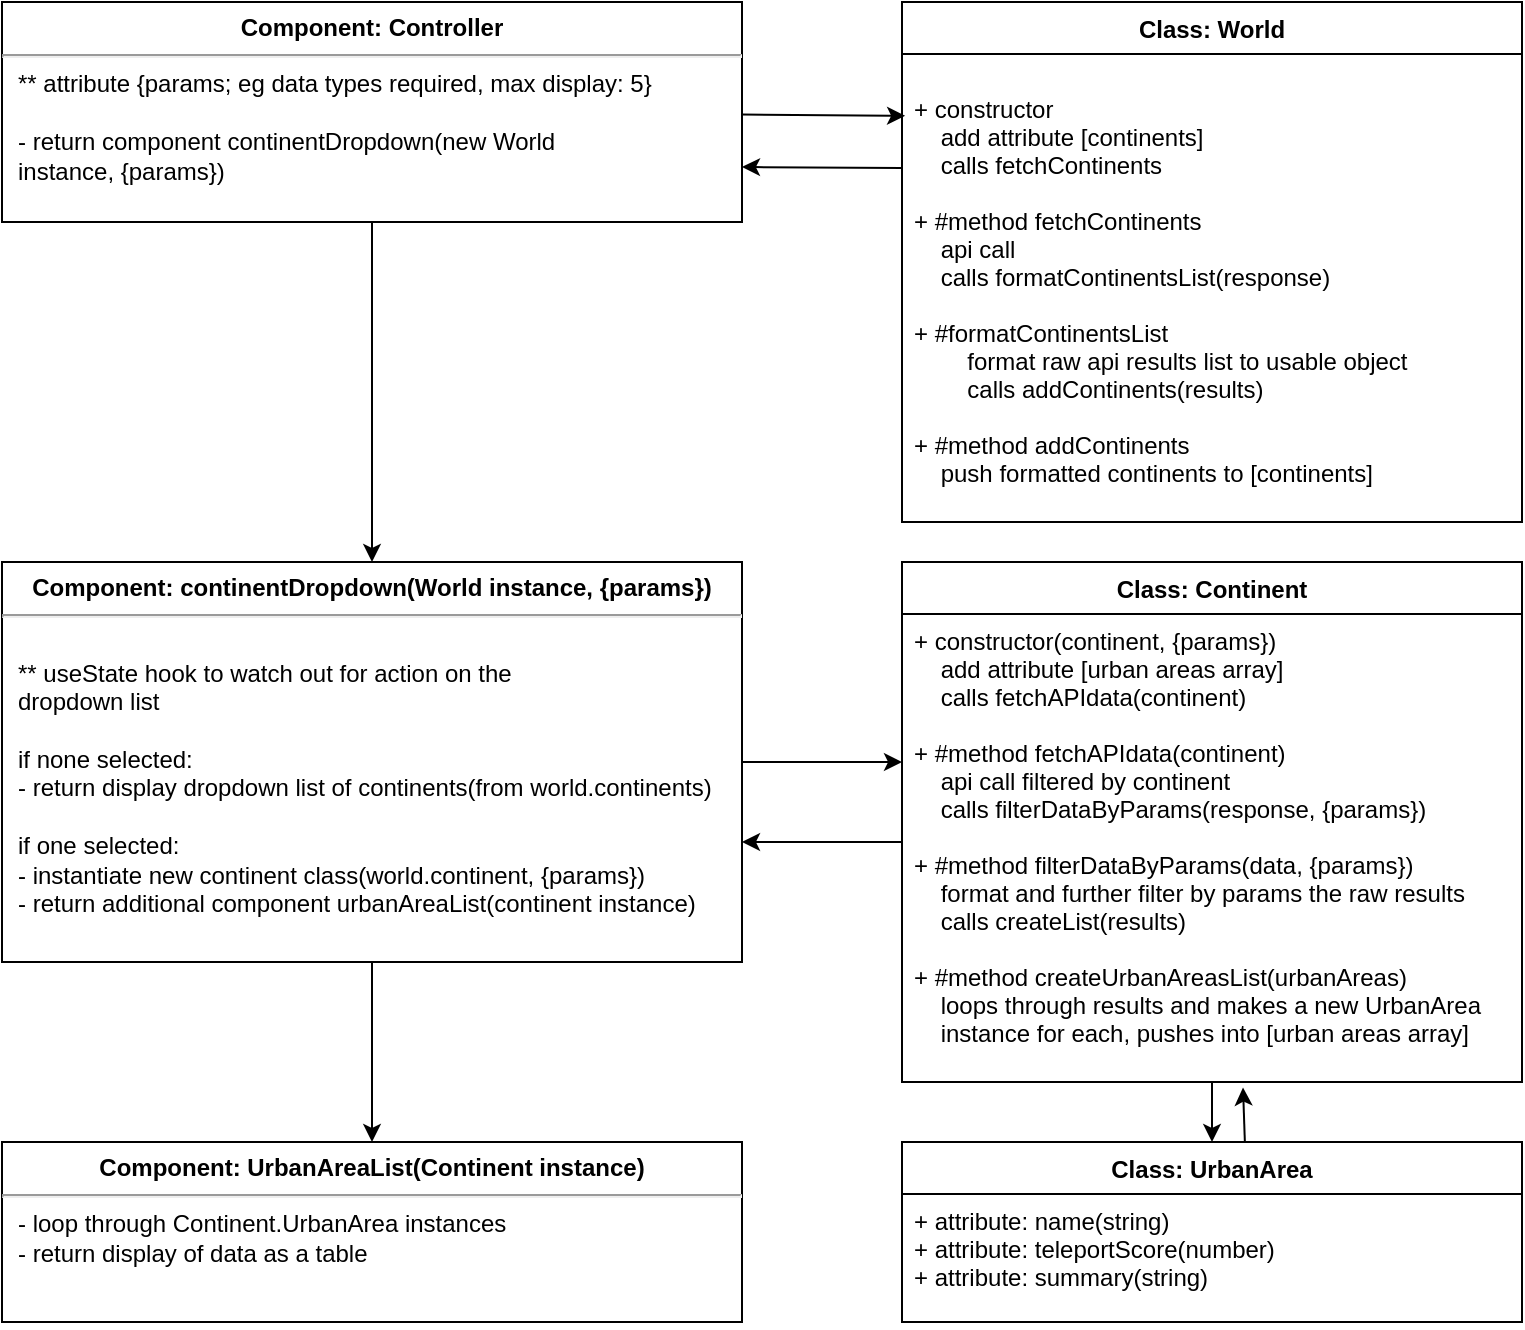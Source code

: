 <mxfile>
    <diagram id="ctwe0VVcjLdyP20-TScp" name="Page-1">
        <mxGraphModel dx="1125" dy="362" grid="1" gridSize="10" guides="1" tooltips="1" connect="1" arrows="1" fold="1" page="1" pageScale="1" pageWidth="850" pageHeight="1100" math="0" shadow="0">
            <root>
                <mxCell id="0"/>
                <mxCell id="1" parent="0"/>
                <mxCell id="30" style="edgeStyle=none;html=1;entryX=0.5;entryY=0;entryDx=0;entryDy=0;" edge="1" parent="1" source="2" target="14">
                    <mxGeometry relative="1" as="geometry"/>
                </mxCell>
                <mxCell id="32" style="edgeStyle=none;html=1;entryX=0.005;entryY=0.132;entryDx=0;entryDy=0;entryPerimeter=0;" edge="1" parent="1" source="2" target="21">
                    <mxGeometry relative="1" as="geometry"/>
                </mxCell>
                <mxCell id="2" value="&lt;p style=&quot;margin:0px;margin-top:6px;text-align:center;&quot;&gt;&lt;b&gt;Component: Controller&lt;/b&gt;&lt;/p&gt;&lt;hr&gt;&lt;p style=&quot;margin:0px;margin-left:8px;&quot;&gt;** attribute {params; eg data types required, max display: 5}&lt;/p&gt;&lt;p style=&quot;margin:0px;margin-left:8px;&quot;&gt;&lt;br&gt;&lt;/p&gt;&lt;p style=&quot;margin:0px;margin-left:8px;&quot;&gt;&lt;span style=&quot;background-color: initial;&quot;&gt;- return component continentDropdown(new World&amp;nbsp;&lt;/span&gt;&lt;/p&gt;&lt;p style=&quot;margin:0px;margin-left:8px;&quot;&gt;&lt;span style=&quot;background-color: initial;&quot;&gt;instance, {params})&amp;nbsp;&lt;/span&gt;&lt;br&gt;&lt;/p&gt;" style="align=left;overflow=fill;html=1;dropTarget=0;" vertex="1" parent="1">
                    <mxGeometry x="20" y="20" width="370" height="110" as="geometry"/>
                </mxCell>
                <mxCell id="4" value="Class: Continent" style="swimlane;fontStyle=1;align=center;verticalAlign=top;childLayout=stackLayout;horizontal=1;startSize=26;horizontalStack=0;resizeParent=1;resizeParentMax=0;resizeLast=0;collapsible=1;marginBottom=0;" vertex="1" parent="1">
                    <mxGeometry x="470" y="300" width="310" height="260" as="geometry"/>
                </mxCell>
                <mxCell id="7" value="+ constructor(continent, {params})&#10;    add attribute [urban areas array]&#10;    calls fetchAPIdata(continent)&#10;&#10;+ #method fetchAPIdata(continent)&#10;    api call filtered by continent&#10;    calls filterDataByParams(response, {params})&#10;&#10;+ #method filterDataByParams(data, {params})&#10;    format and further filter by params the raw results&#10;    calls createList(results)&#10;&#10;+ #method createUrbanAreasList(urbanAreas)&#10;    loops through results and makes a new UrbanArea&#10;    instance for each, pushes into [urban areas array]" style="text;strokeColor=none;fillColor=none;align=left;verticalAlign=top;spacingLeft=4;spacingRight=4;overflow=hidden;rotatable=0;points=[[0,0.5],[1,0.5]];portConstraint=eastwest;" vertex="1" parent="4">
                    <mxGeometry y="26" width="310" height="234" as="geometry"/>
                </mxCell>
                <mxCell id="38" style="edgeStyle=none;html=1;entryX=0.55;entryY=1.012;entryDx=0;entryDy=0;entryPerimeter=0;exitX=0.553;exitY=-0.001;exitDx=0;exitDy=0;exitPerimeter=0;" edge="1" parent="1" source="8" target="7">
                    <mxGeometry relative="1" as="geometry"/>
                </mxCell>
                <mxCell id="8" value="Class: UrbanArea" style="swimlane;fontStyle=1;align=center;verticalAlign=top;childLayout=stackLayout;horizontal=1;startSize=26;horizontalStack=0;resizeParent=1;resizeParentMax=0;resizeLast=0;collapsible=1;marginBottom=0;" vertex="1" parent="1">
                    <mxGeometry x="470" y="590" width="310" height="90" as="geometry"/>
                </mxCell>
                <mxCell id="9" value="+ attribute: name(string)&#10;+ attribute: teleportScore(number)&#10;+ attribute: summary(string)&#10;" style="text;strokeColor=none;fillColor=none;align=left;verticalAlign=top;spacingLeft=4;spacingRight=4;overflow=hidden;rotatable=0;points=[[0,0.5],[1,0.5]];portConstraint=eastwest;" vertex="1" parent="8">
                    <mxGeometry y="26" width="310" height="64" as="geometry"/>
                </mxCell>
                <mxCell id="34" style="edgeStyle=none;html=1;" edge="1" parent="1" source="14">
                    <mxGeometry relative="1" as="geometry">
                        <mxPoint x="470" y="400" as="targetPoint"/>
                    </mxGeometry>
                </mxCell>
                <mxCell id="41" style="edgeStyle=none;html=1;entryX=0.5;entryY=0;entryDx=0;entryDy=0;" edge="1" parent="1" source="14" target="40">
                    <mxGeometry relative="1" as="geometry"/>
                </mxCell>
                <mxCell id="14" value="&lt;p style=&quot;margin:0px;margin-top:6px;text-align:center;&quot;&gt;&lt;b&gt;Component: continentDropdown(World instance, {params})&lt;/b&gt;&lt;/p&gt;&lt;hr&gt;&lt;p style=&quot;margin:0px;margin-left:8px;&quot;&gt;&lt;br&gt;&lt;/p&gt;&lt;p style=&quot;margin:0px;margin-left:8px;&quot;&gt;&lt;span style=&quot;background-color: initial;&quot;&gt;** useState hook to watch out for action on the&lt;/span&gt;&lt;/p&gt;&lt;p style=&quot;margin:0px;margin-left:8px;&quot;&gt;&lt;span style=&quot;background-color: initial;&quot;&gt;dropdown list&lt;/span&gt;&lt;/p&gt;&lt;p style=&quot;margin:0px;margin-left:8px;&quot;&gt;&lt;span style=&quot;background-color: initial;&quot;&gt;&lt;br&gt;&lt;/span&gt;&lt;/p&gt;&lt;p style=&quot;margin:0px;margin-left:8px;&quot;&gt;&lt;span style=&quot;background-color: initial;&quot;&gt;if none selected:&lt;/span&gt;&lt;/p&gt;&lt;p style=&quot;margin:0px;margin-left:8px;&quot;&gt;&lt;span style=&quot;background-color: initial;&quot;&gt;- return&amp;nbsp;&lt;/span&gt;&lt;span style=&quot;background-color: initial; border-color: var(--border-color);&quot;&gt;display dropdown list of continents(from world.continents)&lt;/span&gt;&lt;/p&gt;&lt;div&gt;&lt;span style=&quot;background-color: initial; border-color: var(--border-color);&quot;&gt;&lt;br&gt;&lt;/span&gt;&lt;/div&gt;&lt;p style=&quot;margin:0px;margin-left:8px;&quot;&gt;&lt;span style=&quot;background-color: initial;&quot;&gt;if one selected:&lt;/span&gt;&lt;/p&gt;&lt;p style=&quot;margin:0px;margin-left:8px;&quot;&gt;&lt;span style=&quot;background-color: initial;&quot;&gt;- instantiate new continent class(world.continent, {params})&lt;/span&gt;&lt;/p&gt;&lt;p style=&quot;margin:0px;margin-left:8px;&quot;&gt;&lt;span style=&quot;background-color: initial;&quot;&gt;- return additional component urbanAreaList(continent instance)&lt;/span&gt;&lt;br&gt;&lt;/p&gt;" style="align=left;overflow=fill;html=1;dropTarget=0;" vertex="1" parent="1">
                    <mxGeometry x="20" y="300" width="370" height="200" as="geometry"/>
                </mxCell>
                <mxCell id="20" value="Class: World" style="swimlane;fontStyle=1;align=center;verticalAlign=top;childLayout=stackLayout;horizontal=1;startSize=26;horizontalStack=0;resizeParent=1;resizeParentMax=0;resizeLast=0;collapsible=1;marginBottom=0;" vertex="1" parent="1">
                    <mxGeometry x="470" y="20" width="310" height="260" as="geometry">
                        <mxRectangle x="450" y="20" width="110" height="30" as="alternateBounds"/>
                    </mxGeometry>
                </mxCell>
                <mxCell id="21" value="&#10;+ constructor &#10;    add attribute [continents]&#10;    calls fetchContinents&#10;&#10;+ #method fetchContinents&#10;    api call&#10;    calls formatContinentsList(response)&#10;&#10;+ #formatContinentsList&#10;        format raw api results list to usable object&#10;        calls addContinents(results)&#10;&#10;+ #method addContinents&#10;    push formatted continents to [continents]&#10;" style="text;strokeColor=none;fillColor=none;align=left;verticalAlign=top;spacingLeft=4;spacingRight=4;overflow=hidden;rotatable=0;points=[[0,0.5],[1,0.5]];portConstraint=eastwest;" vertex="1" parent="20">
                    <mxGeometry y="26" width="310" height="234" as="geometry"/>
                </mxCell>
                <mxCell id="33" style="edgeStyle=none;html=1;entryX=1;entryY=0.75;entryDx=0;entryDy=0;" edge="1" parent="1" target="2">
                    <mxGeometry relative="1" as="geometry">
                        <mxPoint x="470" y="103" as="sourcePoint"/>
                    </mxGeometry>
                </mxCell>
                <mxCell id="37" style="edgeStyle=none;html=1;entryX=0.5;entryY=0;entryDx=0;entryDy=0;" edge="1" parent="1" source="7" target="8">
                    <mxGeometry relative="1" as="geometry"/>
                </mxCell>
                <mxCell id="39" style="edgeStyle=none;html=1;" edge="1" parent="1">
                    <mxGeometry relative="1" as="geometry">
                        <mxPoint x="470" y="440" as="sourcePoint"/>
                        <mxPoint x="390" y="440" as="targetPoint"/>
                    </mxGeometry>
                </mxCell>
                <mxCell id="40" value="&lt;p style=&quot;margin:0px;margin-top:6px;text-align:center;&quot;&gt;&lt;b&gt;Component: UrbanAreaList(Continent instance)&lt;/b&gt;&lt;/p&gt;&lt;hr&gt;&lt;p style=&quot;margin:0px;margin-left:8px;&quot;&gt;- loop through Continent.UrbanArea instances&lt;/p&gt;&lt;p style=&quot;margin:0px;margin-left:8px;&quot;&gt;- return display of data as a table&lt;/p&gt;" style="align=left;overflow=fill;html=1;dropTarget=0;" vertex="1" parent="1">
                    <mxGeometry x="20" y="590" width="370" height="90" as="geometry"/>
                </mxCell>
            </root>
        </mxGraphModel>
    </diagram>
</mxfile>
